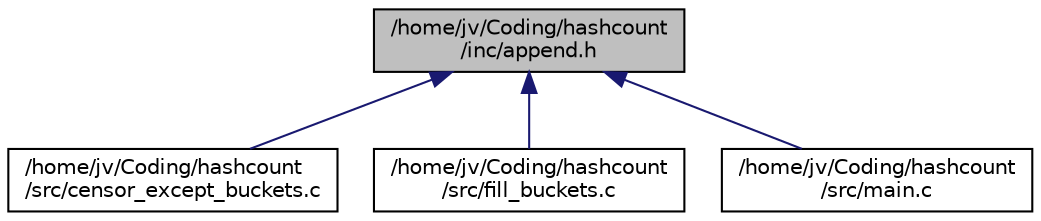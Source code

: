 digraph "/home/jv/Coding/hashcount/inc/append.h"
{
 // LATEX_PDF_SIZE
  edge [fontname="Helvetica",fontsize="10",labelfontname="Helvetica",labelfontsize="10"];
  node [fontname="Helvetica",fontsize="10",shape=record];
  Node1 [label="/home/jv/Coding/hashcount\l/inc/append.h",height=0.2,width=0.4,color="black", fillcolor="grey75", style="filled", fontcolor="black",tooltip=" "];
  Node1 -> Node2 [dir="back",color="midnightblue",fontsize="10",style="solid",fontname="Helvetica"];
  Node2 [label="/home/jv/Coding/hashcount\l/src/censor_except_buckets.c",height=0.2,width=0.4,color="black", fillcolor="white", style="filled",URL="$censor__except__buckets_8c.html",tooltip="Censor everything except key words of buckets."];
  Node1 -> Node3 [dir="back",color="midnightblue",fontsize="10",style="solid",fontname="Helvetica"];
  Node3 [label="/home/jv/Coding/hashcount\l/src/fill_buckets.c",height=0.2,width=0.4,color="black", fillcolor="white", style="filled",URL="$fill__buckets_8c.html",tooltip="This function adds new nodes to hashtable by calculating the hashindex and adding it to a list."];
  Node1 -> Node4 [dir="back",color="midnightblue",fontsize="10",style="solid",fontname="Helvetica"];
  Node4 [label="/home/jv/Coding/hashcount\l/src/main.c",height=0.2,width=0.4,color="black", fillcolor="white", style="filled",URL="$main_8c.html",tooltip="main entry point for hashcount program"];
}
